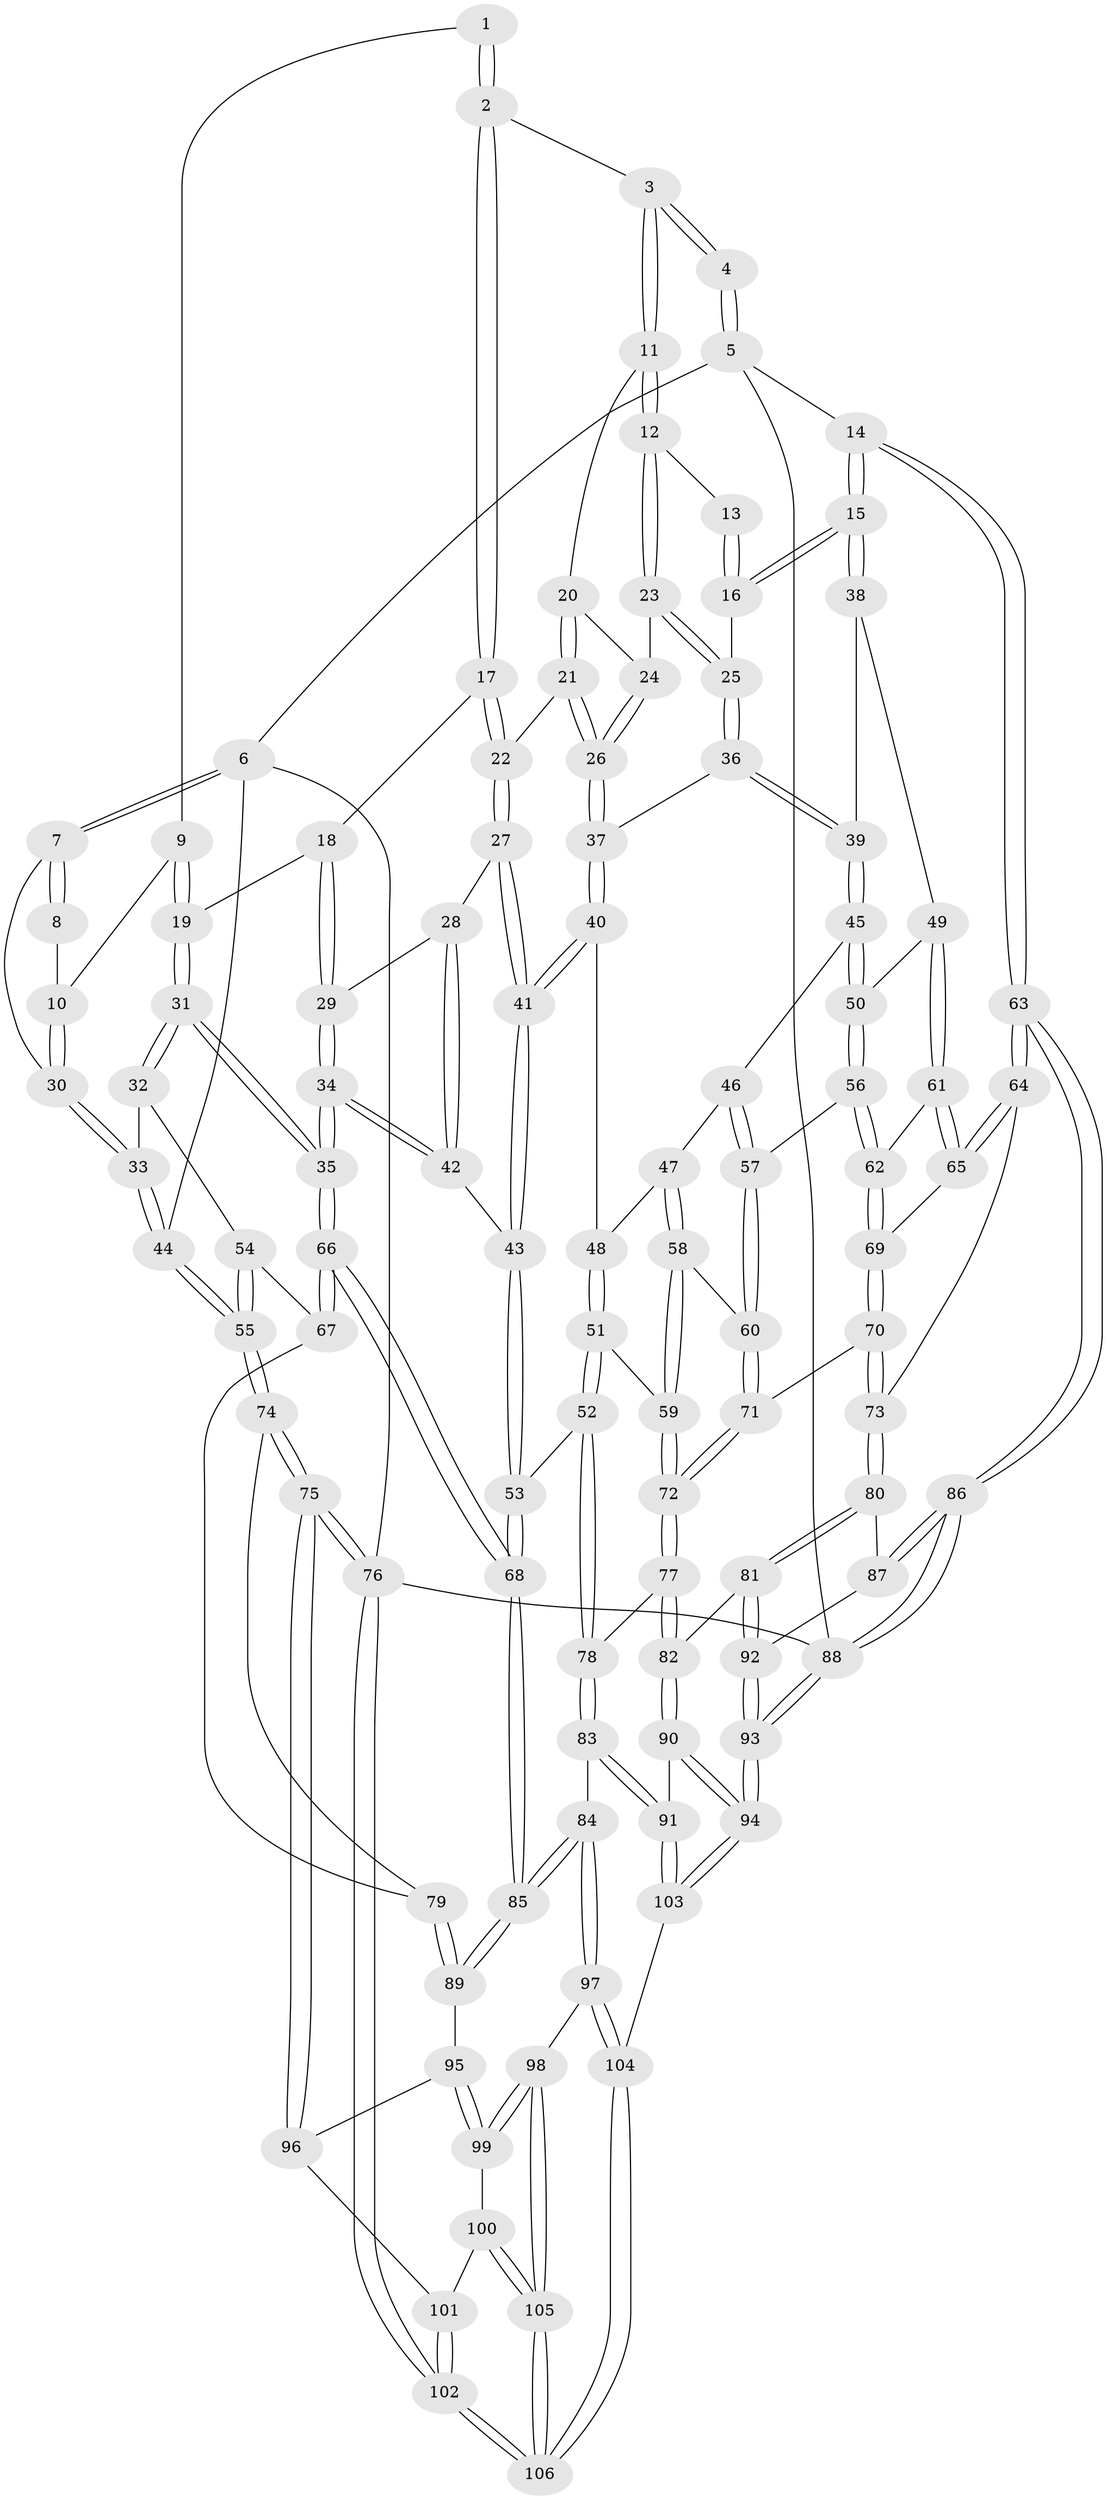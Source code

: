 // coarse degree distribution, {3: 0.12307692307692308, 5: 0.36923076923076925, 4: 0.4307692307692308, 2: 0.015384615384615385, 6: 0.046153846153846156, 8: 0.015384615384615385}
// Generated by graph-tools (version 1.1) at 2025/42/03/06/25 10:42:36]
// undirected, 106 vertices, 262 edges
graph export_dot {
graph [start="1"]
  node [color=gray90,style=filled];
  1 [pos="+0.23622866873223808+0"];
  2 [pos="+0.4516562455458779+0"];
  3 [pos="+0.5121999009813809+0"];
  4 [pos="+0.9311949279067826+0"];
  5 [pos="+1+0"];
  6 [pos="+0+0"];
  7 [pos="+0+0"];
  8 [pos="+0+0"];
  9 [pos="+0.21283316601519411+0.05786773542567582"];
  10 [pos="+0.15687012342796072+0.1706356749353098"];
  11 [pos="+0.6338256574103799+0.05859172682092651"];
  12 [pos="+0.761036113618395+0.14232219959455636"];
  13 [pos="+0.8652751886793852+0"];
  14 [pos="+1+0.32068670295851115"];
  15 [pos="+1+0.28384807114951743"];
  16 [pos="+0.9378376199370723+0.18113987109120877"];
  17 [pos="+0.4243565592308612+0.09629874206672767"];
  18 [pos="+0.4201130996270367+0.10126829568331168"];
  19 [pos="+0.2870005391022262+0.1764807837722948"];
  20 [pos="+0.6100020068898331+0.16622147108747892"];
  21 [pos="+0.5162700988037167+0.20141246288793263"];
  22 [pos="+0.5157519618780888+0.20146934038799985"];
  23 [pos="+0.7620931707289097+0.15160233377863996"];
  24 [pos="+0.6422765826921543+0.19692315998755655"];
  25 [pos="+0.7702336433453221+0.16845902035599628"];
  26 [pos="+0.642889506623186+0.26088241277889174"];
  27 [pos="+0.5116614383669683+0.25348078669382584"];
  28 [pos="+0.4709937201481497+0.27041756241129544"];
  29 [pos="+0.387128400170149+0.26165253675130873"];
  30 [pos="+0.14889850649044825+0.19735150041474944"];
  31 [pos="+0.20064542673658184+0.2879726502784266"];
  32 [pos="+0.1794269636976228+0.27840967169771785"];
  33 [pos="+0.15050541015948354+0.2520576081908255"];
  34 [pos="+0.3259595207432357+0.34956031947870336"];
  35 [pos="+0.2790273109149897+0.39089128782619365"];
  36 [pos="+0.7693575251261043+0.23728154021822734"];
  37 [pos="+0.6581477355170811+0.30060695459581627"];
  38 [pos="+0.8585666953700892+0.31270089124034184"];
  39 [pos="+0.830242906188454+0.3036543297353977"];
  40 [pos="+0.6539344073468804+0.3110818570775854"];
  41 [pos="+0.559397594129464+0.35522612759164346"];
  42 [pos="+0.43956366678990955+0.31967228904000844"];
  43 [pos="+0.552853693595131+0.368202059324353"];
  44 [pos="+0+0.19475210419165692"];
  45 [pos="+0.7498268191251738+0.37342754318090776"];
  46 [pos="+0.7409235300149565+0.3767346734650317"];
  47 [pos="+0.7248285030068744+0.37602192696033043"];
  48 [pos="+0.6898857178482014+0.35276376595484693"];
  49 [pos="+0.8402827396839927+0.4006302355300143"];
  50 [pos="+0.8031402516575895+0.41119294594643635"];
  51 [pos="+0.6259709482215379+0.49907869949688605"];
  52 [pos="+0.5413942587989282+0.49352642821184367"];
  53 [pos="+0.5215380088343258+0.48363595432335155"];
  54 [pos="+0.052424680939617246+0.3896120161534504"];
  55 [pos="+0+0.35499535927215053"];
  56 [pos="+0.7865644475150098+0.4479576530779175"];
  57 [pos="+0.766150594971968+0.4435556043395009"];
  58 [pos="+0.7024462680691125+0.4477802634382406"];
  59 [pos="+0.6267689481314396+0.49926818076563506"];
  60 [pos="+0.743773076040041+0.4595621823483182"];
  61 [pos="+0.8563401936811654+0.4377159615989159"];
  62 [pos="+0.790292081062273+0.45229359092832927"];
  63 [pos="+1+0.40837914121531166"];
  64 [pos="+0.9943726458700063+0.47314100760192424"];
  65 [pos="+0.8640032478578914+0.4461221351680302"];
  66 [pos="+0.2965842627579559+0.4903777050119715"];
  67 [pos="+0.09348874576280398+0.5059293483870628"];
  68 [pos="+0.33179715918766256+0.5371672261075995"];
  69 [pos="+0.8076684494103401+0.5216211047860985"];
  70 [pos="+0.8068456436022303+0.5257472732979602"];
  71 [pos="+0.7572649822215669+0.5442609191005012"];
  72 [pos="+0.7234282053981858+0.5704503185935738"];
  73 [pos="+0.8797782361692987+0.5636859329071362"];
  74 [pos="+0+0.5859588055814127"];
  75 [pos="+0+0.7042505475080315"];
  76 [pos="+0+1"];
  77 [pos="+0.7244447539815377+0.5930013206857968"];
  78 [pos="+0.5984490090638208+0.6544907053144432"];
  79 [pos="+0.010710359907644061+0.5511531734261906"];
  80 [pos="+0.8771383151839713+0.6363736637995432"];
  81 [pos="+0.8086557232657137+0.7018076568202002"];
  82 [pos="+0.7786282985280721+0.7117869665409322"];
  83 [pos="+0.5773182265327849+0.7830108848784995"];
  84 [pos="+0.3395405335021457+0.7068223389207472"];
  85 [pos="+0.3196593056586593+0.6782939881146954"];
  86 [pos="+1+0.5559781207182917"];
  87 [pos="+0.9662510021585563+0.6583173396087358"];
  88 [pos="+1+1"];
  89 [pos="+0.18741629380343947+0.7232529659288468"];
  90 [pos="+0.7145080770587108+0.8155139665645478"];
  91 [pos="+0.6070662672074159+0.8114749026752427"];
  92 [pos="+0.944972574562995+0.7692359420137372"];
  93 [pos="+1+1"];
  94 [pos="+1+1"];
  95 [pos="+0.14850320514382834+0.7499969475157274"];
  96 [pos="+0.11168057790160474+0.7632648998690256"];
  97 [pos="+0.3287177927940122+0.9168944704465879"];
  98 [pos="+0.1898979098397182+0.903288553551403"];
  99 [pos="+0.17930369728266762+0.8943190272621144"];
  100 [pos="+0.12794495243330947+0.90653001722261"];
  101 [pos="+0.08987705179768268+0.8508817175322781"];
  102 [pos="+0+1"];
  103 [pos="+0.4585861446783637+1"];
  104 [pos="+0.38755739971162423+1"];
  105 [pos="+0.025317477862879235+1"];
  106 [pos="+0+1"];
  1 -- 2;
  1 -- 2;
  1 -- 9;
  2 -- 3;
  2 -- 17;
  2 -- 17;
  3 -- 4;
  3 -- 4;
  3 -- 11;
  3 -- 11;
  4 -- 5;
  4 -- 5;
  5 -- 6;
  5 -- 14;
  5 -- 88;
  6 -- 7;
  6 -- 7;
  6 -- 44;
  6 -- 76;
  7 -- 8;
  7 -- 8;
  7 -- 30;
  8 -- 10;
  9 -- 10;
  9 -- 19;
  9 -- 19;
  10 -- 30;
  10 -- 30;
  11 -- 12;
  11 -- 12;
  11 -- 20;
  12 -- 13;
  12 -- 23;
  12 -- 23;
  13 -- 16;
  13 -- 16;
  14 -- 15;
  14 -- 15;
  14 -- 63;
  14 -- 63;
  15 -- 16;
  15 -- 16;
  15 -- 38;
  15 -- 38;
  16 -- 25;
  17 -- 18;
  17 -- 22;
  17 -- 22;
  18 -- 19;
  18 -- 29;
  18 -- 29;
  19 -- 31;
  19 -- 31;
  20 -- 21;
  20 -- 21;
  20 -- 24;
  21 -- 22;
  21 -- 26;
  21 -- 26;
  22 -- 27;
  22 -- 27;
  23 -- 24;
  23 -- 25;
  23 -- 25;
  24 -- 26;
  24 -- 26;
  25 -- 36;
  25 -- 36;
  26 -- 37;
  26 -- 37;
  27 -- 28;
  27 -- 41;
  27 -- 41;
  28 -- 29;
  28 -- 42;
  28 -- 42;
  29 -- 34;
  29 -- 34;
  30 -- 33;
  30 -- 33;
  31 -- 32;
  31 -- 32;
  31 -- 35;
  31 -- 35;
  32 -- 33;
  32 -- 54;
  33 -- 44;
  33 -- 44;
  34 -- 35;
  34 -- 35;
  34 -- 42;
  34 -- 42;
  35 -- 66;
  35 -- 66;
  36 -- 37;
  36 -- 39;
  36 -- 39;
  37 -- 40;
  37 -- 40;
  38 -- 39;
  38 -- 49;
  39 -- 45;
  39 -- 45;
  40 -- 41;
  40 -- 41;
  40 -- 48;
  41 -- 43;
  41 -- 43;
  42 -- 43;
  43 -- 53;
  43 -- 53;
  44 -- 55;
  44 -- 55;
  45 -- 46;
  45 -- 50;
  45 -- 50;
  46 -- 47;
  46 -- 57;
  46 -- 57;
  47 -- 48;
  47 -- 58;
  47 -- 58;
  48 -- 51;
  48 -- 51;
  49 -- 50;
  49 -- 61;
  49 -- 61;
  50 -- 56;
  50 -- 56;
  51 -- 52;
  51 -- 52;
  51 -- 59;
  52 -- 53;
  52 -- 78;
  52 -- 78;
  53 -- 68;
  53 -- 68;
  54 -- 55;
  54 -- 55;
  54 -- 67;
  55 -- 74;
  55 -- 74;
  56 -- 57;
  56 -- 62;
  56 -- 62;
  57 -- 60;
  57 -- 60;
  58 -- 59;
  58 -- 59;
  58 -- 60;
  59 -- 72;
  59 -- 72;
  60 -- 71;
  60 -- 71;
  61 -- 62;
  61 -- 65;
  61 -- 65;
  62 -- 69;
  62 -- 69;
  63 -- 64;
  63 -- 64;
  63 -- 86;
  63 -- 86;
  64 -- 65;
  64 -- 65;
  64 -- 73;
  65 -- 69;
  66 -- 67;
  66 -- 67;
  66 -- 68;
  66 -- 68;
  67 -- 79;
  68 -- 85;
  68 -- 85;
  69 -- 70;
  69 -- 70;
  70 -- 71;
  70 -- 73;
  70 -- 73;
  71 -- 72;
  71 -- 72;
  72 -- 77;
  72 -- 77;
  73 -- 80;
  73 -- 80;
  74 -- 75;
  74 -- 75;
  74 -- 79;
  75 -- 76;
  75 -- 76;
  75 -- 96;
  75 -- 96;
  76 -- 102;
  76 -- 102;
  76 -- 88;
  77 -- 78;
  77 -- 82;
  77 -- 82;
  78 -- 83;
  78 -- 83;
  79 -- 89;
  79 -- 89;
  80 -- 81;
  80 -- 81;
  80 -- 87;
  81 -- 82;
  81 -- 92;
  81 -- 92;
  82 -- 90;
  82 -- 90;
  83 -- 84;
  83 -- 91;
  83 -- 91;
  84 -- 85;
  84 -- 85;
  84 -- 97;
  84 -- 97;
  85 -- 89;
  85 -- 89;
  86 -- 87;
  86 -- 87;
  86 -- 88;
  86 -- 88;
  87 -- 92;
  88 -- 93;
  88 -- 93;
  89 -- 95;
  90 -- 91;
  90 -- 94;
  90 -- 94;
  91 -- 103;
  91 -- 103;
  92 -- 93;
  92 -- 93;
  93 -- 94;
  93 -- 94;
  94 -- 103;
  94 -- 103;
  95 -- 96;
  95 -- 99;
  95 -- 99;
  96 -- 101;
  97 -- 98;
  97 -- 104;
  97 -- 104;
  98 -- 99;
  98 -- 99;
  98 -- 105;
  98 -- 105;
  99 -- 100;
  100 -- 101;
  100 -- 105;
  100 -- 105;
  101 -- 102;
  101 -- 102;
  102 -- 106;
  102 -- 106;
  103 -- 104;
  104 -- 106;
  104 -- 106;
  105 -- 106;
  105 -- 106;
}
